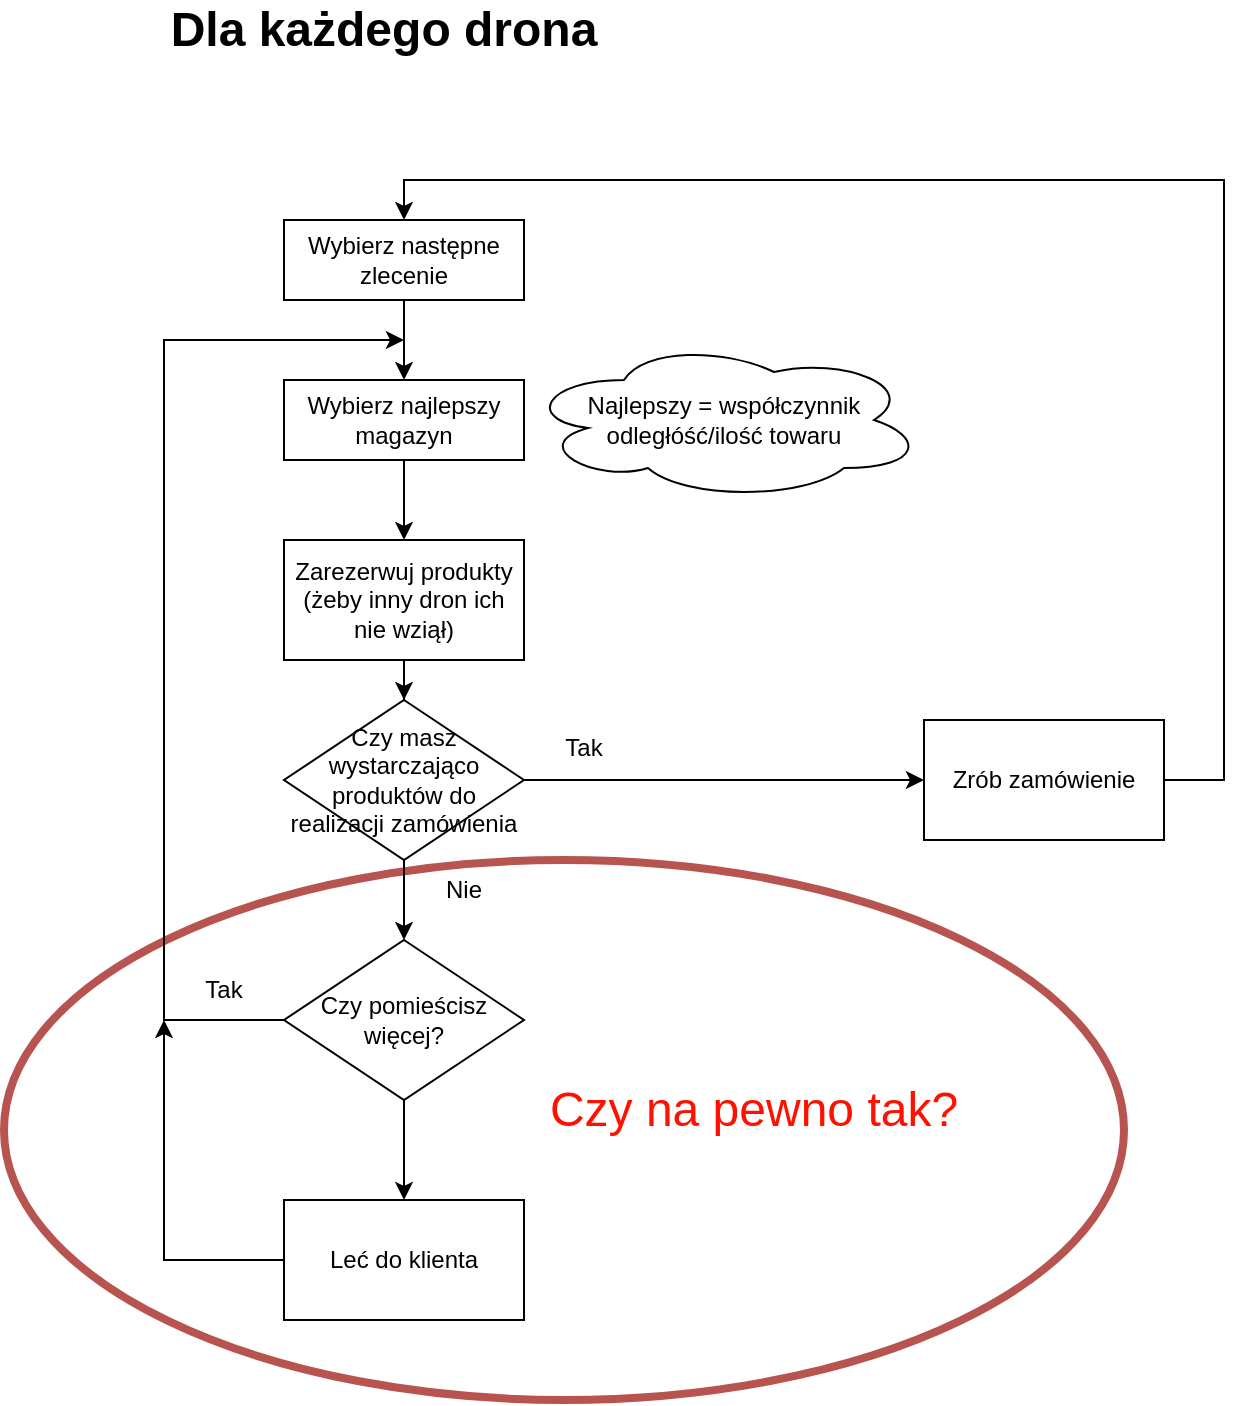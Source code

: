 <mxfile version="15.8.3" type="device"><diagram id="XDYXF57_VgahgFEiSMQc" name="Page-1"><mxGraphModel dx="1422" dy="762" grid="1" gridSize="10" guides="1" tooltips="1" connect="1" arrows="1" fold="1" page="1" pageScale="1" pageWidth="1169" pageHeight="827" math="0" shadow="0"><root><mxCell id="0"/><mxCell id="1" parent="0"/><mxCell id="zBXhTkr_F0HUy456H44o-29" value="" style="ellipse;whiteSpace=wrap;html=1;fontSize=24;fillColor=none;strokeColor=#b85450;strokeWidth=4;" vertex="1" parent="1"><mxGeometry x="400" y="470" width="560" height="270" as="geometry"/></mxCell><mxCell id="zBXhTkr_F0HUy456H44o-3" value="" style="edgeStyle=orthogonalEdgeStyle;rounded=0;orthogonalLoop=1;jettySize=auto;html=1;" edge="1" parent="1" source="zBXhTkr_F0HUy456H44o-1" target="zBXhTkr_F0HUy456H44o-2"><mxGeometry relative="1" as="geometry"/></mxCell><mxCell id="zBXhTkr_F0HUy456H44o-1" value="Wybierz następne zlecenie" style="rounded=0;whiteSpace=wrap;html=1;" vertex="1" parent="1"><mxGeometry x="540" y="150" width="120" height="40" as="geometry"/></mxCell><mxCell id="zBXhTkr_F0HUy456H44o-9" value="" style="edgeStyle=orthogonalEdgeStyle;rounded=0;orthogonalLoop=1;jettySize=auto;html=1;" edge="1" parent="1" source="zBXhTkr_F0HUy456H44o-2" target="zBXhTkr_F0HUy456H44o-8"><mxGeometry relative="1" as="geometry"/></mxCell><mxCell id="zBXhTkr_F0HUy456H44o-2" value="Wybierz najlepszy magazyn" style="rounded=0;whiteSpace=wrap;html=1;" vertex="1" parent="1"><mxGeometry x="540" y="230" width="120" height="40" as="geometry"/></mxCell><mxCell id="zBXhTkr_F0HUy456H44o-4" value="Najlepszy = współczynnik odległóść/ilość towaru" style="ellipse;shape=cloud;whiteSpace=wrap;html=1;" vertex="1" parent="1"><mxGeometry x="660" y="210" width="200" height="80" as="geometry"/></mxCell><mxCell id="zBXhTkr_F0HUy456H44o-11" value="" style="edgeStyle=orthogonalEdgeStyle;rounded=0;orthogonalLoop=1;jettySize=auto;html=1;" edge="1" parent="1" source="zBXhTkr_F0HUy456H44o-8" target="zBXhTkr_F0HUy456H44o-10"><mxGeometry relative="1" as="geometry"/></mxCell><mxCell id="zBXhTkr_F0HUy456H44o-8" value="Zarezerwuj produkty (żeby inny dron ich nie wziął)" style="whiteSpace=wrap;html=1;rounded=0;" vertex="1" parent="1"><mxGeometry x="540" y="310" width="120" height="60" as="geometry"/></mxCell><mxCell id="zBXhTkr_F0HUy456H44o-18" style="edgeStyle=orthogonalEdgeStyle;rounded=0;orthogonalLoop=1;jettySize=auto;html=1;exitX=1;exitY=0.5;exitDx=0;exitDy=0;entryX=0;entryY=0.5;entryDx=0;entryDy=0;" edge="1" parent="1" source="zBXhTkr_F0HUy456H44o-10" target="zBXhTkr_F0HUy456H44o-15"><mxGeometry relative="1" as="geometry"><Array as="points"><mxPoint x="680" y="430"/><mxPoint x="680" y="430"/></Array></mxGeometry></mxCell><mxCell id="zBXhTkr_F0HUy456H44o-22" style="edgeStyle=orthogonalEdgeStyle;rounded=0;orthogonalLoop=1;jettySize=auto;html=1;exitX=0.5;exitY=1;exitDx=0;exitDy=0;entryX=0.5;entryY=0;entryDx=0;entryDy=0;fontSize=24;" edge="1" parent="1" source="zBXhTkr_F0HUy456H44o-10" target="zBXhTkr_F0HUy456H44o-21"><mxGeometry relative="1" as="geometry"/></mxCell><mxCell id="zBXhTkr_F0HUy456H44o-10" value="Czy masz wystarczająco produktów do realizacji zamówienia" style="rhombus;whiteSpace=wrap;html=1;rounded=0;" vertex="1" parent="1"><mxGeometry x="540" y="390" width="120" height="80" as="geometry"/></mxCell><mxCell id="zBXhTkr_F0HUy456H44o-13" value="Nie" style="text;html=1;strokeColor=none;fillColor=none;align=center;verticalAlign=middle;whiteSpace=wrap;rounded=0;" vertex="1" parent="1"><mxGeometry x="600" y="470" width="60" height="30" as="geometry"/></mxCell><mxCell id="zBXhTkr_F0HUy456H44o-14" value="Tak" style="text;html=1;strokeColor=none;fillColor=none;align=center;verticalAlign=middle;whiteSpace=wrap;rounded=0;" vertex="1" parent="1"><mxGeometry x="660" y="399" width="60" height="30" as="geometry"/></mxCell><mxCell id="zBXhTkr_F0HUy456H44o-19" style="edgeStyle=orthogonalEdgeStyle;rounded=0;orthogonalLoop=1;jettySize=auto;html=1;entryX=0.5;entryY=0;entryDx=0;entryDy=0;exitX=1;exitY=0.5;exitDx=0;exitDy=0;" edge="1" parent="1" source="zBXhTkr_F0HUy456H44o-15" target="zBXhTkr_F0HUy456H44o-1"><mxGeometry relative="1" as="geometry"><mxPoint x="900" y="440" as="sourcePoint"/><Array as="points"><mxPoint x="1010" y="430"/><mxPoint x="1010" y="130"/><mxPoint x="600" y="130"/></Array></mxGeometry></mxCell><mxCell id="zBXhTkr_F0HUy456H44o-15" value="Zrób zamówienie" style="rounded=0;whiteSpace=wrap;html=1;" vertex="1" parent="1"><mxGeometry x="860" y="400" width="120" height="60" as="geometry"/></mxCell><mxCell id="zBXhTkr_F0HUy456H44o-20" value="&lt;b&gt;&lt;font style=&quot;font-size: 24px&quot;&gt;Dla każdego drona&lt;/font&gt;&lt;/b&gt;" style="text;html=1;strokeColor=none;fillColor=none;align=center;verticalAlign=middle;whiteSpace=wrap;rounded=0;" vertex="1" parent="1"><mxGeometry x="400" y="40" width="380" height="30" as="geometry"/></mxCell><mxCell id="zBXhTkr_F0HUy456H44o-23" style="edgeStyle=orthogonalEdgeStyle;rounded=0;orthogonalLoop=1;jettySize=auto;html=1;exitX=0;exitY=0.5;exitDx=0;exitDy=0;fontSize=24;" edge="1" parent="1" source="zBXhTkr_F0HUy456H44o-21"><mxGeometry relative="1" as="geometry"><mxPoint x="600" y="210" as="targetPoint"/><Array as="points"><mxPoint x="480" y="550"/><mxPoint x="480" y="210"/></Array></mxGeometry></mxCell><mxCell id="zBXhTkr_F0HUy456H44o-26" style="edgeStyle=orthogonalEdgeStyle;rounded=0;orthogonalLoop=1;jettySize=auto;html=1;exitX=0.5;exitY=1;exitDx=0;exitDy=0;entryX=0.5;entryY=0;entryDx=0;entryDy=0;fontSize=24;" edge="1" parent="1" source="zBXhTkr_F0HUy456H44o-21" target="zBXhTkr_F0HUy456H44o-25"><mxGeometry relative="1" as="geometry"/></mxCell><mxCell id="zBXhTkr_F0HUy456H44o-21" value="Czy pomieścisz więcej?" style="rhombus;whiteSpace=wrap;html=1;rounded=0;" vertex="1" parent="1"><mxGeometry x="540" y="510" width="120" height="80" as="geometry"/></mxCell><mxCell id="zBXhTkr_F0HUy456H44o-24" value="Tak" style="text;html=1;strokeColor=none;fillColor=none;align=center;verticalAlign=middle;whiteSpace=wrap;rounded=0;" vertex="1" parent="1"><mxGeometry x="480" y="520" width="60" height="30" as="geometry"/></mxCell><mxCell id="zBXhTkr_F0HUy456H44o-27" style="edgeStyle=orthogonalEdgeStyle;rounded=0;orthogonalLoop=1;jettySize=auto;html=1;exitX=0;exitY=0.5;exitDx=0;exitDy=0;entryX=0;entryY=1;entryDx=0;entryDy=0;fontSize=24;" edge="1" parent="1" source="zBXhTkr_F0HUy456H44o-25" target="zBXhTkr_F0HUy456H44o-24"><mxGeometry relative="1" as="geometry"/></mxCell><mxCell id="zBXhTkr_F0HUy456H44o-25" value="Leć do klienta" style="rounded=0;whiteSpace=wrap;html=1;" vertex="1" parent="1"><mxGeometry x="540" y="640" width="120" height="60" as="geometry"/></mxCell><mxCell id="zBXhTkr_F0HUy456H44o-28" value="&lt;font color=&quot;#ff1100&quot;&gt;Czy na pewno tak?&lt;/font&gt;" style="text;html=1;strokeColor=none;fillColor=none;align=center;verticalAlign=middle;whiteSpace=wrap;rounded=0;fontSize=24;" vertex="1" parent="1"><mxGeometry x="670" y="580" width="210" height="30" as="geometry"/></mxCell></root></mxGraphModel></diagram></mxfile>